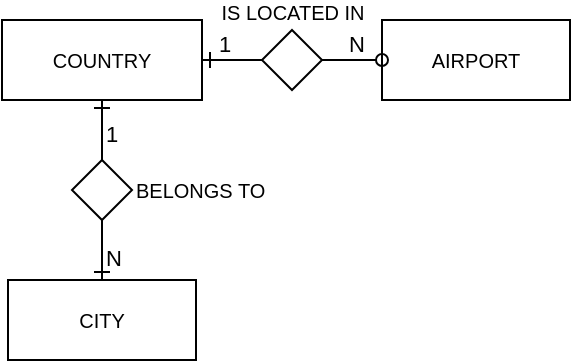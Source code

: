 <mxfile version="26.1.1">
  <diagram name="Pàgina-1" id="oy8qX8HP7gqxA2Tt80Pt">
    <mxGraphModel dx="596" dy="588" grid="1" gridSize="5" guides="1" tooltips="1" connect="1" arrows="1" fold="1" page="1" pageScale="1" pageWidth="827" pageHeight="1169" math="0" shadow="0">
      <root>
        <mxCell id="0" />
        <mxCell id="1" parent="0" />
        <mxCell id="RuAcS0BkeenV3SlfDcj3-4" value="AIRPORT" style="whiteSpace=wrap;html=1;align=center;fontSize=10;" parent="1" vertex="1">
          <mxGeometry x="200" y="20" width="94" height="40" as="geometry" />
        </mxCell>
        <mxCell id="RuAcS0BkeenV3SlfDcj3-3" style="edgeStyle=orthogonalEdgeStyle;rounded=0;orthogonalLoop=1;jettySize=auto;html=1;endArrow=ERone;endFill=0;exitX=0;exitY=0.5;exitDx=0;exitDy=0;entryX=1;entryY=0.5;entryDx=0;entryDy=0;" parent="1" source="RuAcS0BkeenV3SlfDcj3-2" target="RuAcS0BkeenV3SlfDcj3-8" edge="1">
          <mxGeometry relative="1" as="geometry">
            <Array as="points">
              <mxPoint x="145" y="40" />
              <mxPoint x="145" y="40" />
            </Array>
            <mxPoint x="180" y="5.03" as="sourcePoint" />
            <mxPoint x="140" y="5.03" as="targetPoint" />
          </mxGeometry>
        </mxCell>
        <mxCell id="jBT95FDjYHQ6EW9C_Phd-5" value="1" style="edgeLabel;html=1;align=center;verticalAlign=bottom;resizable=0;points=[];labelPosition=center;verticalLabelPosition=top;labelBackgroundColor=none;" parent="RuAcS0BkeenV3SlfDcj3-3" vertex="1" connectable="0">
          <mxGeometry x="0.821" relative="1" as="geometry">
            <mxPoint x="7" as="offset" />
          </mxGeometry>
        </mxCell>
        <mxCell id="RuAcS0BkeenV3SlfDcj3-2" value="&lt;span style=&quot;text-align: left;&quot;&gt;IS LOCATED IN&lt;/span&gt;" style="shape=rhombus;perimeter=rhombusPerimeter;html=1;align=center;fontSize=10;labelPosition=center;verticalLabelPosition=top;verticalAlign=bottom;" parent="1" vertex="1">
          <mxGeometry x="140" y="25" width="30" height="30" as="geometry" />
        </mxCell>
        <mxCell id="RuAcS0BkeenV3SlfDcj3-6" style="edgeStyle=orthogonalEdgeStyle;rounded=0;orthogonalLoop=1;jettySize=auto;html=1;endArrow=oval;startFill=0;startArrow=none;curved=0;endFill=0;exitX=1;exitY=0.5;exitDx=0;exitDy=0;entryX=0;entryY=0.5;entryDx=0;entryDy=0;" parent="1" source="RuAcS0BkeenV3SlfDcj3-2" target="RuAcS0BkeenV3SlfDcj3-4" edge="1">
          <mxGeometry relative="1" as="geometry">
            <mxPoint x="310" y="-50" as="sourcePoint" />
          </mxGeometry>
        </mxCell>
        <mxCell id="jBT95FDjYHQ6EW9C_Phd-6" value="N" style="edgeLabel;html=1;align=center;verticalAlign=bottom;resizable=0;points=[];labelPosition=center;verticalLabelPosition=top;labelBackgroundColor=none;" parent="RuAcS0BkeenV3SlfDcj3-6" vertex="1" connectable="0">
          <mxGeometry x="-0.277" y="2" relative="1" as="geometry">
            <mxPoint x="6" y="2" as="offset" />
          </mxGeometry>
        </mxCell>
        <mxCell id="RuAcS0BkeenV3SlfDcj3-8" value="COUNTRY" style="whiteSpace=wrap;html=1;align=center;fontSize=10;" parent="1" vertex="1">
          <mxGeometry x="10" y="20" width="100" height="40" as="geometry" />
        </mxCell>
        <mxCell id="BL4hU5b4o_HIqiAbAdYa-1" value="CITY" style="whiteSpace=wrap;html=1;align=center;fontSize=10;" vertex="1" parent="1">
          <mxGeometry x="13" y="150" width="94" height="40" as="geometry" />
        </mxCell>
        <mxCell id="BL4hU5b4o_HIqiAbAdYa-5" style="edgeStyle=orthogonalEdgeStyle;rounded=0;orthogonalLoop=1;jettySize=auto;html=1;entryX=0.5;entryY=1;entryDx=0;entryDy=0;endArrow=ERone;endFill=0;" edge="1" parent="1" source="BL4hU5b4o_HIqiAbAdYa-2" target="RuAcS0BkeenV3SlfDcj3-8">
          <mxGeometry relative="1" as="geometry" />
        </mxCell>
        <mxCell id="BL4hU5b4o_HIqiAbAdYa-8" value="1" style="edgeLabel;html=1;align=left;verticalAlign=middle;resizable=0;points=[];labelBackgroundColor=none;labelPosition=right;verticalLabelPosition=middle;" vertex="1" connectable="0" parent="BL4hU5b4o_HIqiAbAdYa-5">
          <mxGeometry x="0.348" relative="1" as="geometry">
            <mxPoint as="offset" />
          </mxGeometry>
        </mxCell>
        <mxCell id="BL4hU5b4o_HIqiAbAdYa-6" style="edgeStyle=orthogonalEdgeStyle;rounded=0;orthogonalLoop=1;jettySize=auto;html=1;exitX=0.5;exitY=1;exitDx=0;exitDy=0;entryX=0.5;entryY=0;entryDx=0;entryDy=0;endArrow=ERone;endFill=0;" edge="1" parent="1" source="BL4hU5b4o_HIqiAbAdYa-2" target="BL4hU5b4o_HIqiAbAdYa-1">
          <mxGeometry relative="1" as="geometry" />
        </mxCell>
        <mxCell id="BL4hU5b4o_HIqiAbAdYa-7" value="N" style="edgeLabel;html=1;align=left;verticalAlign=middle;resizable=0;points=[];labelBackgroundColor=none;labelPosition=right;verticalLabelPosition=middle;" vertex="1" connectable="0" parent="BL4hU5b4o_HIqiAbAdYa-6">
          <mxGeometry x="0.259" relative="1" as="geometry">
            <mxPoint as="offset" />
          </mxGeometry>
        </mxCell>
        <mxCell id="BL4hU5b4o_HIqiAbAdYa-2" value="&lt;span style=&quot;text-align: left;&quot;&gt;BELONGS TO&lt;/span&gt;" style="shape=rhombus;perimeter=rhombusPerimeter;html=1;align=left;fontSize=10;labelPosition=right;verticalLabelPosition=middle;verticalAlign=middle;" vertex="1" parent="1">
          <mxGeometry x="45" y="90" width="30" height="30" as="geometry" />
        </mxCell>
      </root>
    </mxGraphModel>
  </diagram>
</mxfile>
